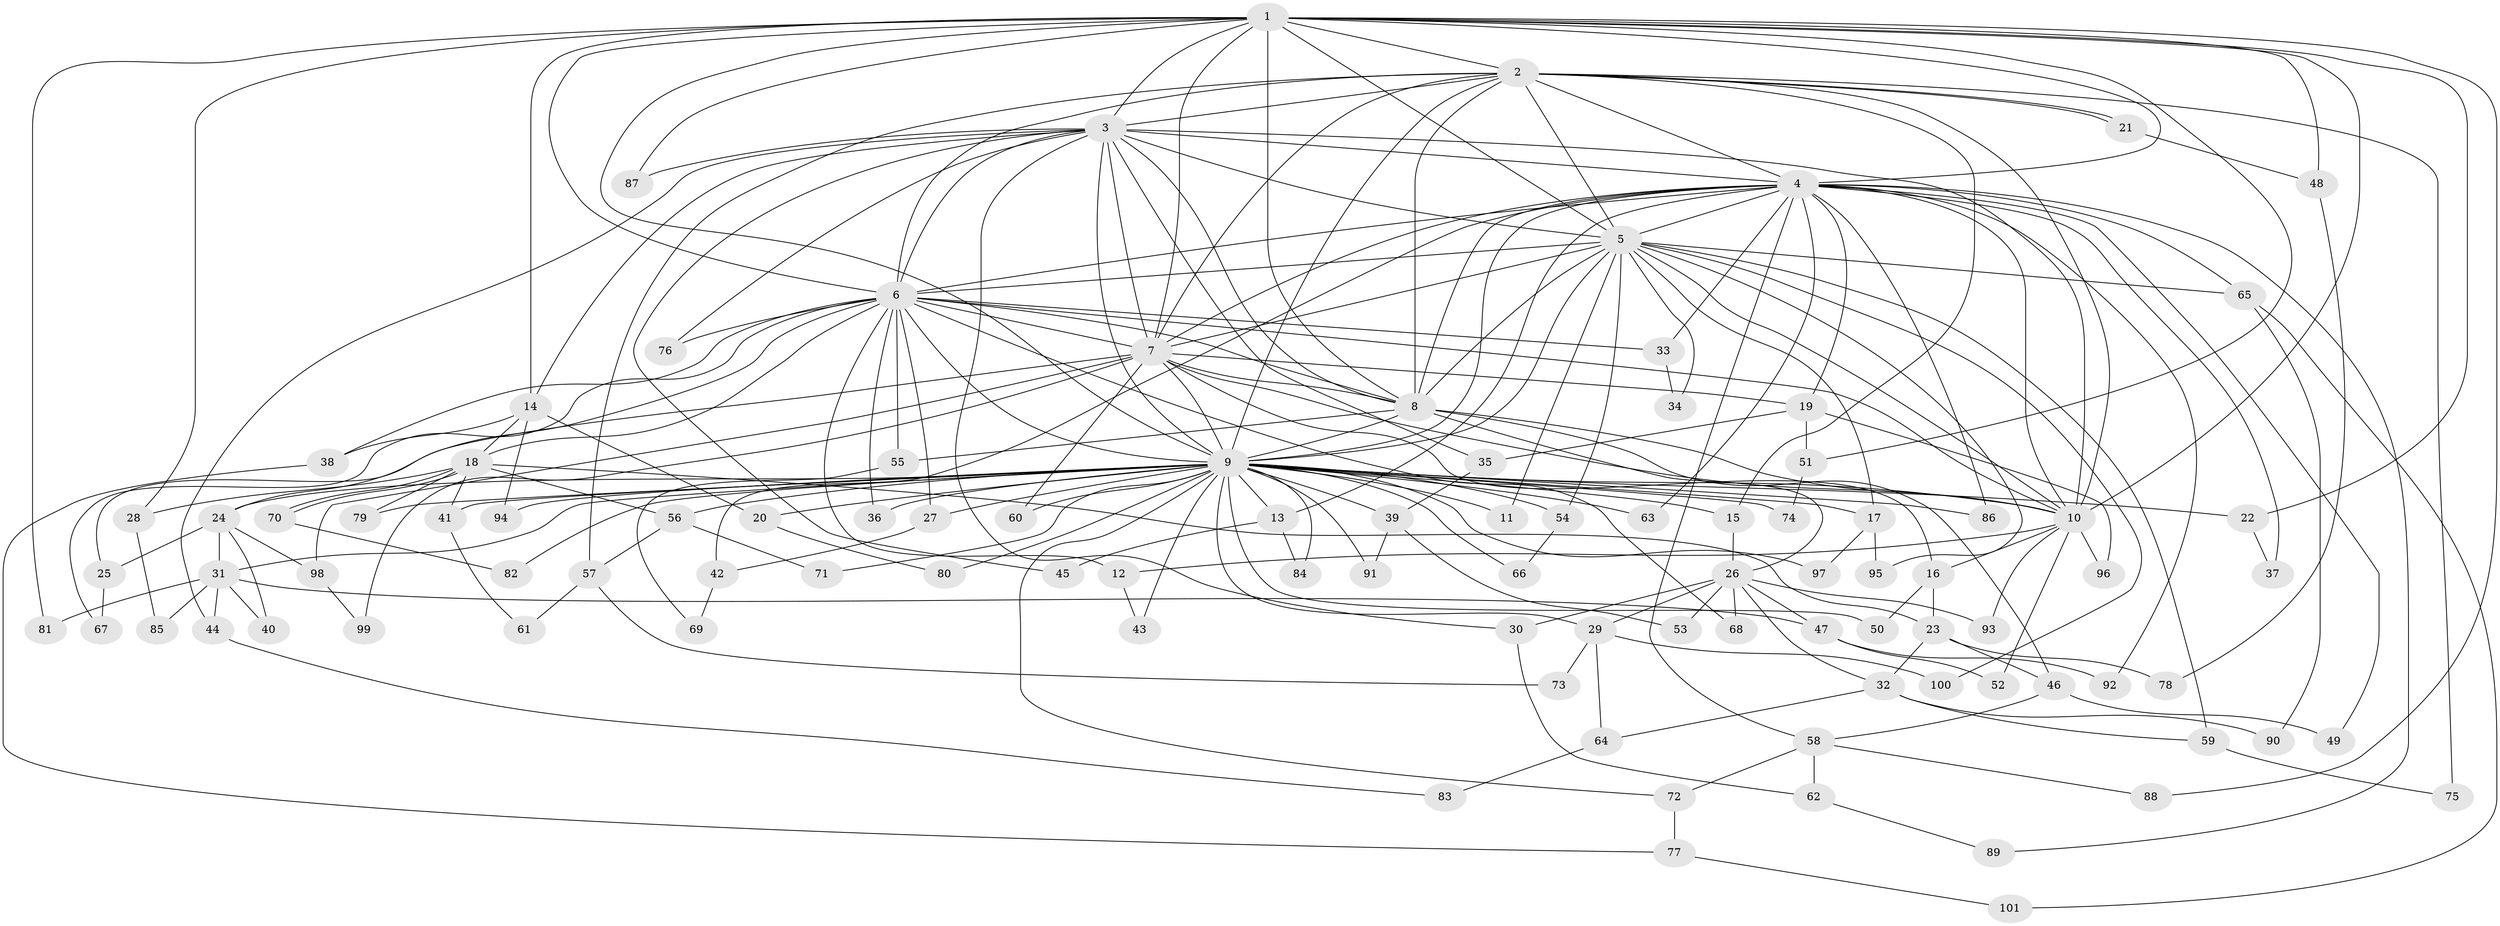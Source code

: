 // coarse degree distribution, {15: 0.02666666666666667, 12: 0.04, 45: 0.013333333333333334, 16: 0.013333333333333334, 18: 0.013333333333333334, 13: 0.02666666666666667, 2: 0.41333333333333333, 3: 0.24, 4: 0.06666666666666667, 6: 0.02666666666666667, 5: 0.05333333333333334, 7: 0.02666666666666667, 9: 0.013333333333333334, 1: 0.02666666666666667}
// Generated by graph-tools (version 1.1) at 2025/23/03/03/25 07:23:47]
// undirected, 101 vertices, 227 edges
graph export_dot {
graph [start="1"]
  node [color=gray90,style=filled];
  1;
  2;
  3;
  4;
  5;
  6;
  7;
  8;
  9;
  10;
  11;
  12;
  13;
  14;
  15;
  16;
  17;
  18;
  19;
  20;
  21;
  22;
  23;
  24;
  25;
  26;
  27;
  28;
  29;
  30;
  31;
  32;
  33;
  34;
  35;
  36;
  37;
  38;
  39;
  40;
  41;
  42;
  43;
  44;
  45;
  46;
  47;
  48;
  49;
  50;
  51;
  52;
  53;
  54;
  55;
  56;
  57;
  58;
  59;
  60;
  61;
  62;
  63;
  64;
  65;
  66;
  67;
  68;
  69;
  70;
  71;
  72;
  73;
  74;
  75;
  76;
  77;
  78;
  79;
  80;
  81;
  82;
  83;
  84;
  85;
  86;
  87;
  88;
  89;
  90;
  91;
  92;
  93;
  94;
  95;
  96;
  97;
  98;
  99;
  100;
  101;
  1 -- 2;
  1 -- 3;
  1 -- 4;
  1 -- 5;
  1 -- 6;
  1 -- 7;
  1 -- 8;
  1 -- 9;
  1 -- 10;
  1 -- 14;
  1 -- 22;
  1 -- 28;
  1 -- 48;
  1 -- 51;
  1 -- 81;
  1 -- 87;
  1 -- 88;
  2 -- 3;
  2 -- 4;
  2 -- 5;
  2 -- 6;
  2 -- 7;
  2 -- 8;
  2 -- 9;
  2 -- 10;
  2 -- 15;
  2 -- 21;
  2 -- 21;
  2 -- 57;
  2 -- 75;
  3 -- 4;
  3 -- 5;
  3 -- 6;
  3 -- 7;
  3 -- 8;
  3 -- 9;
  3 -- 10;
  3 -- 14;
  3 -- 30;
  3 -- 35;
  3 -- 44;
  3 -- 45;
  3 -- 76;
  3 -- 87;
  4 -- 5;
  4 -- 6;
  4 -- 7;
  4 -- 8;
  4 -- 9;
  4 -- 10;
  4 -- 13;
  4 -- 19;
  4 -- 33;
  4 -- 37;
  4 -- 42;
  4 -- 49;
  4 -- 58;
  4 -- 63;
  4 -- 65;
  4 -- 86;
  4 -- 89;
  4 -- 92;
  5 -- 6;
  5 -- 7;
  5 -- 8;
  5 -- 9;
  5 -- 10;
  5 -- 11;
  5 -- 17;
  5 -- 34;
  5 -- 54;
  5 -- 59;
  5 -- 65;
  5 -- 95;
  5 -- 100;
  6 -- 7;
  6 -- 8;
  6 -- 9;
  6 -- 10;
  6 -- 12;
  6 -- 18;
  6 -- 24;
  6 -- 27;
  6 -- 33;
  6 -- 36;
  6 -- 38;
  6 -- 55;
  6 -- 67;
  6 -- 68;
  6 -- 76;
  7 -- 8;
  7 -- 9;
  7 -- 10;
  7 -- 16;
  7 -- 19;
  7 -- 25;
  7 -- 60;
  7 -- 98;
  7 -- 99;
  8 -- 9;
  8 -- 10;
  8 -- 26;
  8 -- 46;
  8 -- 55;
  9 -- 10;
  9 -- 11;
  9 -- 13;
  9 -- 15;
  9 -- 17;
  9 -- 20;
  9 -- 22;
  9 -- 24;
  9 -- 27;
  9 -- 29;
  9 -- 31;
  9 -- 36;
  9 -- 39;
  9 -- 41;
  9 -- 43;
  9 -- 50;
  9 -- 54;
  9 -- 56;
  9 -- 60;
  9 -- 63;
  9 -- 66;
  9 -- 71;
  9 -- 72;
  9 -- 74;
  9 -- 79;
  9 -- 80;
  9 -- 82;
  9 -- 84;
  9 -- 86;
  9 -- 91;
  9 -- 94;
  9 -- 97;
  10 -- 12;
  10 -- 16;
  10 -- 52;
  10 -- 93;
  10 -- 96;
  12 -- 43;
  13 -- 45;
  13 -- 84;
  14 -- 18;
  14 -- 20;
  14 -- 38;
  14 -- 94;
  15 -- 26;
  16 -- 23;
  16 -- 50;
  17 -- 95;
  17 -- 97;
  18 -- 23;
  18 -- 28;
  18 -- 41;
  18 -- 56;
  18 -- 70;
  18 -- 70;
  18 -- 79;
  19 -- 35;
  19 -- 51;
  19 -- 96;
  20 -- 80;
  21 -- 48;
  22 -- 37;
  23 -- 32;
  23 -- 46;
  23 -- 78;
  24 -- 25;
  24 -- 31;
  24 -- 40;
  24 -- 98;
  25 -- 67;
  26 -- 29;
  26 -- 30;
  26 -- 32;
  26 -- 47;
  26 -- 53;
  26 -- 68;
  26 -- 93;
  27 -- 42;
  28 -- 85;
  29 -- 64;
  29 -- 73;
  29 -- 100;
  30 -- 62;
  31 -- 40;
  31 -- 44;
  31 -- 47;
  31 -- 81;
  31 -- 85;
  32 -- 59;
  32 -- 64;
  32 -- 90;
  33 -- 34;
  35 -- 39;
  38 -- 77;
  39 -- 53;
  39 -- 91;
  41 -- 61;
  42 -- 69;
  44 -- 83;
  46 -- 49;
  46 -- 58;
  47 -- 52;
  47 -- 92;
  48 -- 78;
  51 -- 74;
  54 -- 66;
  55 -- 69;
  56 -- 57;
  56 -- 71;
  57 -- 61;
  57 -- 73;
  58 -- 62;
  58 -- 72;
  58 -- 88;
  59 -- 75;
  62 -- 89;
  64 -- 83;
  65 -- 90;
  65 -- 101;
  70 -- 82;
  72 -- 77;
  77 -- 101;
  98 -- 99;
}

